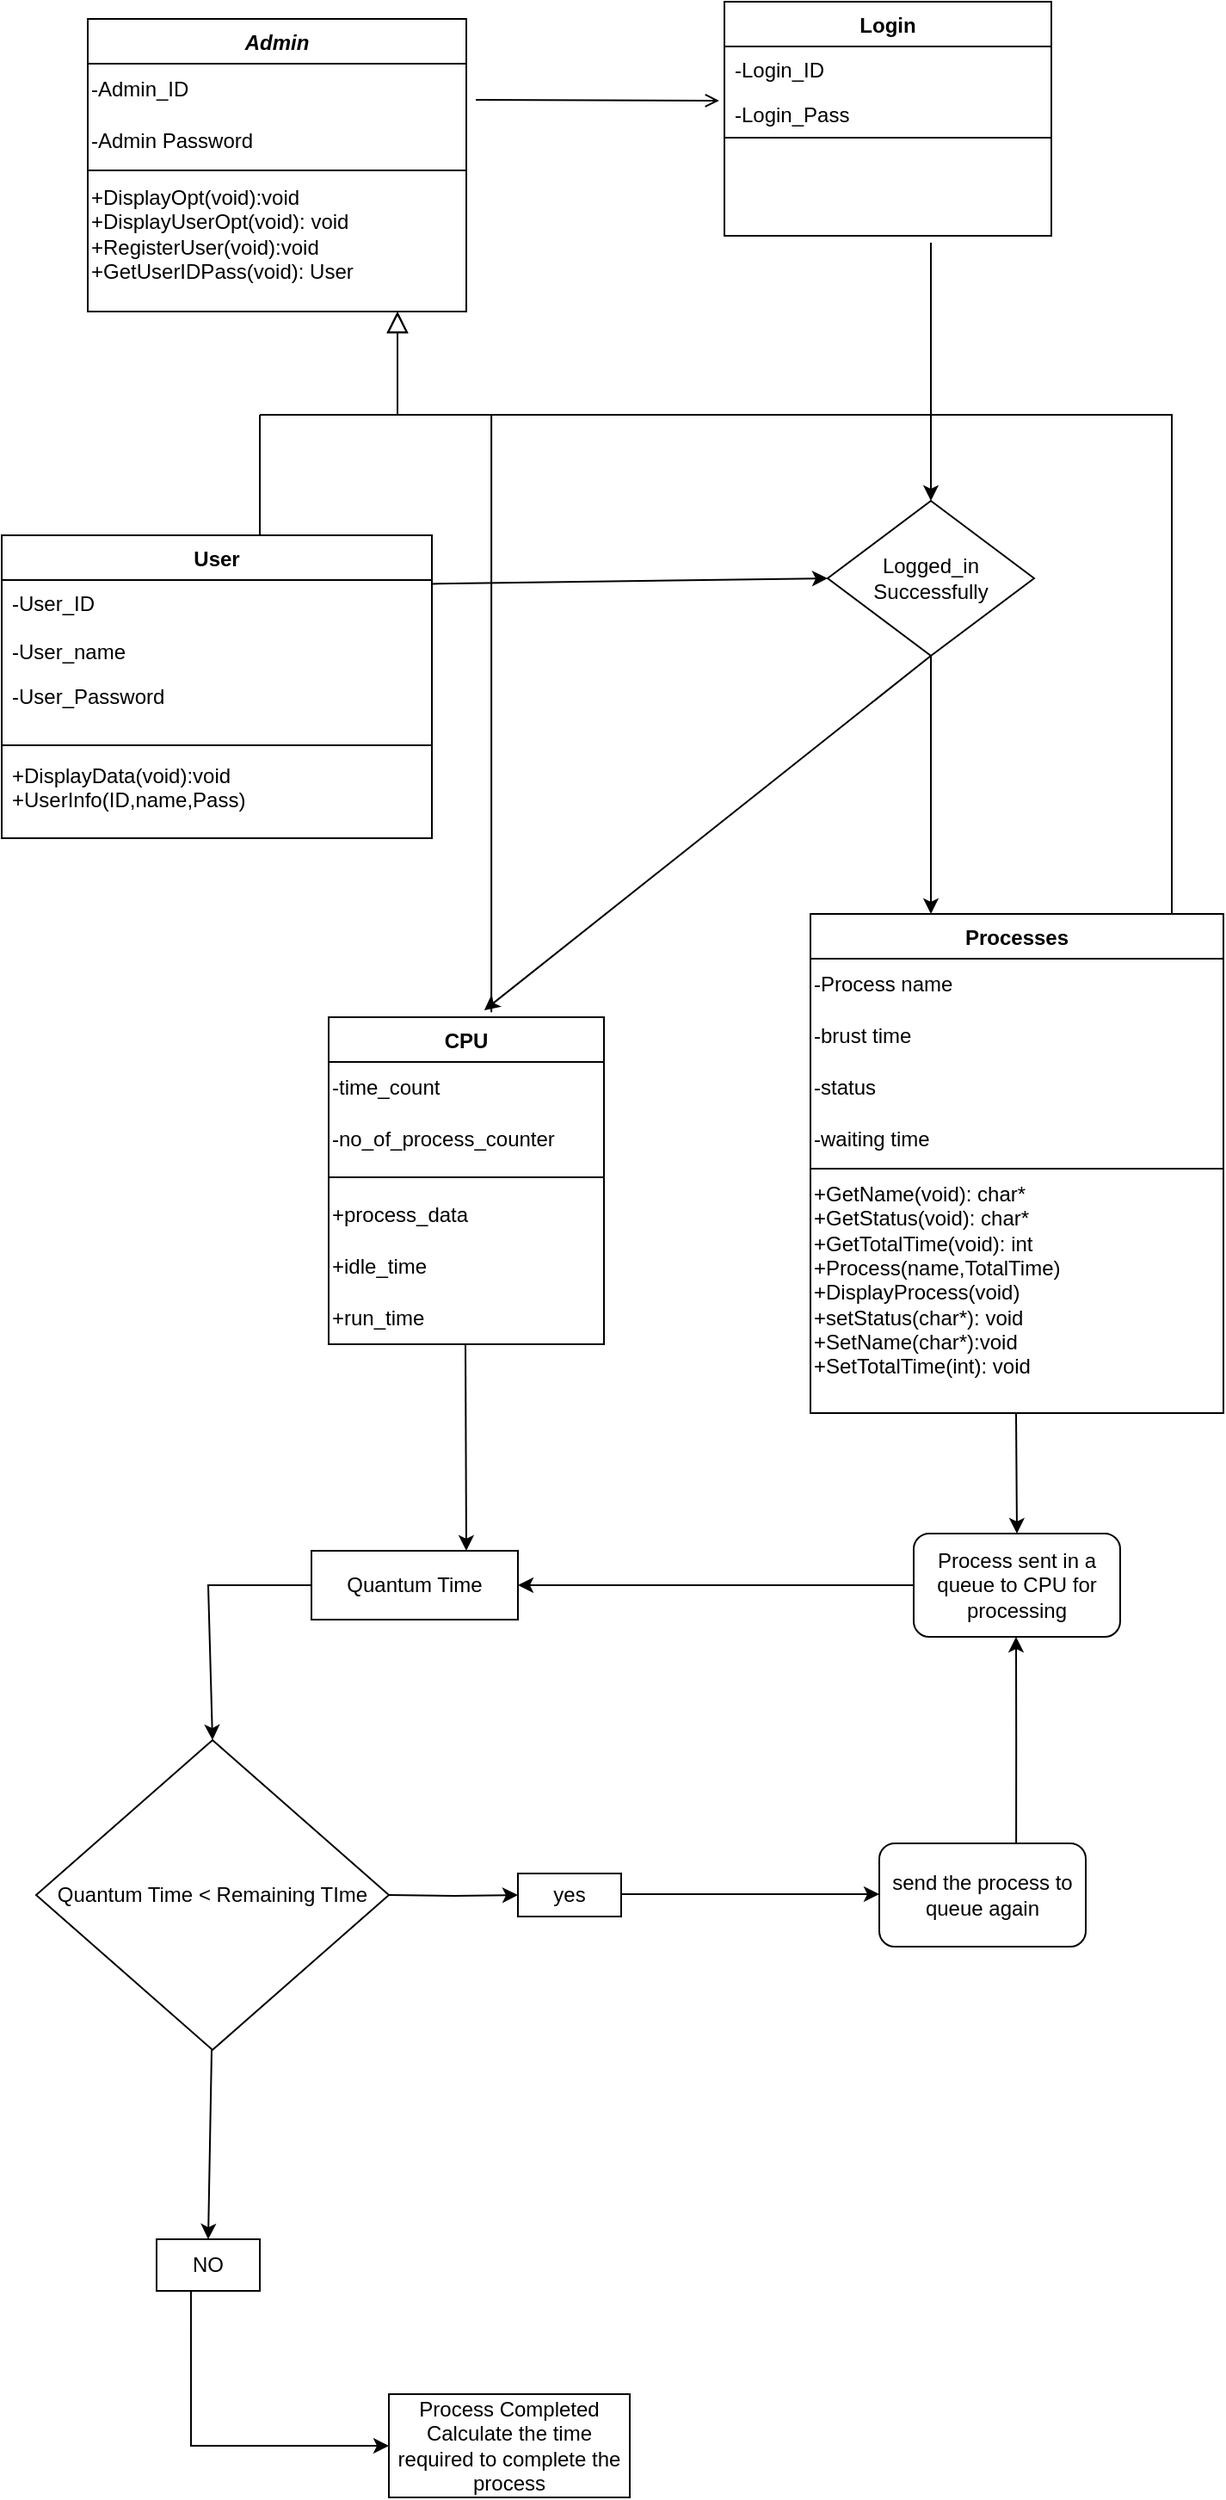 <mxfile version="21.0.8" type="github">
  <diagram id="C5RBs43oDa-KdzZeNtuy" name="Page-1">
    <mxGraphModel dx="1859" dy="521" grid="1" gridSize="10" guides="1" tooltips="1" connect="1" arrows="1" fold="1" page="1" pageScale="1" pageWidth="827" pageHeight="1169" math="0" shadow="0">
      <root>
        <mxCell id="WIyWlLk6GJQsqaUBKTNV-0" />
        <mxCell id="WIyWlLk6GJQsqaUBKTNV-1" parent="WIyWlLk6GJQsqaUBKTNV-0" />
        <mxCell id="Igj7OVEsLIfScrTEi8FJ-0" value="Admin" style="swimlane;fontStyle=3;align=center;verticalAlign=top;childLayout=stackLayout;horizontal=1;startSize=26;horizontalStack=0;resizeParent=1;resizeLast=0;collapsible=1;marginBottom=0;rounded=0;shadow=0;strokeWidth=1;" parent="WIyWlLk6GJQsqaUBKTNV-1" vertex="1">
          <mxGeometry x="20" y="30" width="220" height="170" as="geometry">
            <mxRectangle x="220" y="120" width="160" height="26" as="alternateBounds" />
          </mxGeometry>
        </mxCell>
        <mxCell id="Igj7OVEsLIfScrTEi8FJ-1" value="-Admin_ID" style="text;html=1;align=left;verticalAlign=middle;resizable=0;points=[];autosize=1;strokeColor=none;fillColor=none;fontStyle=0" parent="Igj7OVEsLIfScrTEi8FJ-0" vertex="1">
          <mxGeometry y="26" width="220" height="30" as="geometry" />
        </mxCell>
        <mxCell id="Igj7OVEsLIfScrTEi8FJ-2" value="-Admin Password" style="text;html=1;align=left;verticalAlign=middle;resizable=0;points=[];autosize=1;strokeColor=none;fillColor=none;" parent="Igj7OVEsLIfScrTEi8FJ-0" vertex="1">
          <mxGeometry y="56" width="220" height="30" as="geometry" />
        </mxCell>
        <mxCell id="Igj7OVEsLIfScrTEi8FJ-3" value="" style="line;html=1;strokeWidth=1;align=left;verticalAlign=middle;spacingTop=-1;spacingLeft=3;spacingRight=3;rotatable=0;labelPosition=right;points=[];portConstraint=eastwest;" parent="Igj7OVEsLIfScrTEi8FJ-0" vertex="1">
          <mxGeometry y="86" width="220" as="geometry" />
        </mxCell>
        <mxCell id="Igj7OVEsLIfScrTEi8FJ-4" value="" style="line;html=1;strokeWidth=1;align=left;verticalAlign=middle;spacingTop=-1;spacingLeft=3;spacingRight=3;rotatable=0;labelPosition=right;points=[];portConstraint=eastwest;" parent="Igj7OVEsLIfScrTEi8FJ-0" vertex="1">
          <mxGeometry y="86" width="220" height="4" as="geometry" />
        </mxCell>
        <mxCell id="Igj7OVEsLIfScrTEi8FJ-42" value="+DisplayOpt(void):void&lt;br&gt;+DisplayUserOpt(void): void&lt;br&gt;+RegisterUser(void):void&lt;br&gt;+GetUserIDPass(void): User" style="text;html=1;align=left;verticalAlign=middle;resizable=0;points=[];autosize=1;strokeColor=none;fillColor=none;" parent="Igj7OVEsLIfScrTEi8FJ-0" vertex="1">
          <mxGeometry y="90" width="220" height="70" as="geometry" />
        </mxCell>
        <mxCell id="Igj7OVEsLIfScrTEi8FJ-5" value="Login" style="swimlane;fontStyle=1;align=center;verticalAlign=top;childLayout=stackLayout;horizontal=1;startSize=26;horizontalStack=0;resizeParent=1;resizeLast=0;collapsible=1;marginBottom=0;rounded=0;shadow=0;strokeWidth=1;" parent="WIyWlLk6GJQsqaUBKTNV-1" vertex="1">
          <mxGeometry x="390" y="20" width="190" height="136" as="geometry">
            <mxRectangle x="550" y="140" width="160" height="26" as="alternateBounds" />
          </mxGeometry>
        </mxCell>
        <mxCell id="Igj7OVEsLIfScrTEi8FJ-6" value="-Login_ID" style="text;align=left;verticalAlign=top;spacingLeft=4;spacingRight=4;overflow=hidden;rotatable=0;points=[[0,0.5],[1,0.5]];portConstraint=eastwest;" parent="Igj7OVEsLIfScrTEi8FJ-5" vertex="1">
          <mxGeometry y="26" width="190" height="26" as="geometry" />
        </mxCell>
        <mxCell id="Igj7OVEsLIfScrTEi8FJ-7" value="-Login_Pass" style="text;align=left;verticalAlign=top;spacingLeft=4;spacingRight=4;overflow=hidden;rotatable=0;points=[[0,0.5],[1,0.5]];portConstraint=eastwest;" parent="Igj7OVEsLIfScrTEi8FJ-5" vertex="1">
          <mxGeometry y="52" width="190" height="26" as="geometry" />
        </mxCell>
        <mxCell id="Igj7OVEsLIfScrTEi8FJ-8" value="" style="line;html=1;strokeWidth=1;align=left;verticalAlign=middle;spacingTop=-1;spacingLeft=3;spacingRight=3;rotatable=0;labelPosition=right;points=[];portConstraint=eastwest;" parent="Igj7OVEsLIfScrTEi8FJ-5" vertex="1">
          <mxGeometry y="78" width="190" height="2" as="geometry" />
        </mxCell>
        <mxCell id="Igj7OVEsLIfScrTEi8FJ-13" value="CPU" style="swimlane;fontStyle=1;align=center;verticalAlign=top;childLayout=stackLayout;horizontal=1;startSize=26;horizontalStack=0;resizeParent=1;resizeLast=0;collapsible=1;marginBottom=0;rounded=0;shadow=0;strokeWidth=1;" parent="WIyWlLk6GJQsqaUBKTNV-1" vertex="1">
          <mxGeometry x="160" y="610" width="160" height="190" as="geometry">
            <mxRectangle x="340" y="380" width="170" height="26" as="alternateBounds" />
          </mxGeometry>
        </mxCell>
        <mxCell id="Igj7OVEsLIfScrTEi8FJ-14" value="-time_count" style="text;html=1;align=left;verticalAlign=middle;resizable=0;points=[];autosize=1;strokeColor=none;fillColor=none;" parent="Igj7OVEsLIfScrTEi8FJ-13" vertex="1">
          <mxGeometry y="26" width="160" height="30" as="geometry" />
        </mxCell>
        <mxCell id="Igj7OVEsLIfScrTEi8FJ-15" value="-no_of_process_counter" style="text;html=1;align=left;verticalAlign=middle;resizable=0;points=[];autosize=1;strokeColor=none;fillColor=none;" parent="Igj7OVEsLIfScrTEi8FJ-13" vertex="1">
          <mxGeometry y="56" width="160" height="30" as="geometry" />
        </mxCell>
        <mxCell id="Igj7OVEsLIfScrTEi8FJ-16" value="" style="line;html=1;strokeWidth=1;align=left;verticalAlign=middle;spacingTop=-1;spacingLeft=3;spacingRight=3;rotatable=0;labelPosition=right;points=[];portConstraint=eastwest;" parent="Igj7OVEsLIfScrTEi8FJ-13" vertex="1">
          <mxGeometry y="86" width="160" height="14" as="geometry" />
        </mxCell>
        <mxCell id="Igj7OVEsLIfScrTEi8FJ-17" value="+process_data" style="text;html=1;align=left;verticalAlign=middle;resizable=0;points=[];autosize=1;strokeColor=none;fillColor=none;" parent="Igj7OVEsLIfScrTEi8FJ-13" vertex="1">
          <mxGeometry y="100" width="160" height="30" as="geometry" />
        </mxCell>
        <mxCell id="Igj7OVEsLIfScrTEi8FJ-18" value="+idle_time" style="text;html=1;align=left;verticalAlign=middle;resizable=0;points=[];autosize=1;strokeColor=none;fillColor=none;" parent="Igj7OVEsLIfScrTEi8FJ-13" vertex="1">
          <mxGeometry y="130" width="160" height="30" as="geometry" />
        </mxCell>
        <mxCell id="Igj7OVEsLIfScrTEi8FJ-19" value="+run_time" style="text;html=1;align=left;verticalAlign=middle;resizable=0;points=[];autosize=1;strokeColor=none;fillColor=none;" parent="Igj7OVEsLIfScrTEi8FJ-13" vertex="1">
          <mxGeometry y="160" width="160" height="30" as="geometry" />
        </mxCell>
        <mxCell id="Igj7OVEsLIfScrTEi8FJ-21" value="" style="endArrow=open;shadow=0;strokeWidth=1;rounded=0;endFill=1;edgeStyle=elbowEdgeStyle;elbow=vertical;exitX=1.025;exitY=0.7;exitDx=0;exitDy=0;exitPerimeter=0;entryX=-0.016;entryY=0.231;entryDx=0;entryDy=0;entryPerimeter=0;" parent="WIyWlLk6GJQsqaUBKTNV-1" source="Igj7OVEsLIfScrTEi8FJ-1" target="Igj7OVEsLIfScrTEi8FJ-7" edge="1">
          <mxGeometry x="0.5" y="41" relative="1" as="geometry">
            <mxPoint x="210" y="239.5" as="sourcePoint" />
            <mxPoint x="360" y="137" as="targetPoint" />
            <mxPoint x="-40" y="32" as="offset" />
          </mxGeometry>
        </mxCell>
        <mxCell id="Igj7OVEsLIfScrTEi8FJ-25" value="" style="endArrow=classic;html=1;rounded=0;entryX=0;entryY=0.5;entryDx=0;entryDy=0;exitX=1;exitY=0.041;exitDx=0;exitDy=0;exitPerimeter=0;" parent="WIyWlLk6GJQsqaUBKTNV-1" edge="1" target="N6Us7W8MqSbEPLUjxOgX-6" source="Igj7OVEsLIfScrTEi8FJ-10">
          <mxGeometry width="50" height="50" relative="1" as="geometry">
            <mxPoint x="250" y="446" as="sourcePoint" />
            <mxPoint x="470" y="450" as="targetPoint" />
          </mxGeometry>
        </mxCell>
        <mxCell id="Igj7OVEsLIfScrTEi8FJ-27" value="Processes" style="swimlane;fontStyle=1;align=center;verticalAlign=top;childLayout=stackLayout;horizontal=1;startSize=26;horizontalStack=0;resizeParent=1;resizeLast=0;collapsible=1;marginBottom=0;rounded=0;shadow=0;strokeWidth=1;" parent="WIyWlLk6GJQsqaUBKTNV-1" vertex="1">
          <mxGeometry x="440" y="550" width="240" height="290" as="geometry">
            <mxRectangle x="340" y="380" width="170" height="26" as="alternateBounds" />
          </mxGeometry>
        </mxCell>
        <mxCell id="Igj7OVEsLIfScrTEi8FJ-28" value="-Process name" style="text;html=1;align=left;verticalAlign=middle;resizable=0;points=[];autosize=1;strokeColor=none;fillColor=none;" parent="Igj7OVEsLIfScrTEi8FJ-27" vertex="1">
          <mxGeometry y="26" width="240" height="30" as="geometry" />
        </mxCell>
        <mxCell id="Igj7OVEsLIfScrTEi8FJ-29" value="-brust time" style="text;html=1;align=left;verticalAlign=middle;resizable=0;points=[];autosize=1;strokeColor=none;fillColor=none;" parent="Igj7OVEsLIfScrTEi8FJ-27" vertex="1">
          <mxGeometry y="56" width="240" height="30" as="geometry" />
        </mxCell>
        <mxCell id="Igj7OVEsLIfScrTEi8FJ-30" value="-status" style="text;html=1;align=left;verticalAlign=middle;resizable=0;points=[];autosize=1;strokeColor=none;fillColor=none;" parent="Igj7OVEsLIfScrTEi8FJ-27" vertex="1">
          <mxGeometry y="86" width="240" height="30" as="geometry" />
        </mxCell>
        <mxCell id="Igj7OVEsLIfScrTEi8FJ-31" value="-waiting time" style="text;html=1;align=left;verticalAlign=middle;resizable=0;points=[];autosize=1;strokeColor=none;fillColor=none;" parent="Igj7OVEsLIfScrTEi8FJ-27" vertex="1">
          <mxGeometry y="116" width="240" height="30" as="geometry" />
        </mxCell>
        <mxCell id="Igj7OVEsLIfScrTEi8FJ-32" value="" style="line;html=1;strokeWidth=1;align=left;verticalAlign=middle;spacingTop=-1;spacingLeft=3;spacingRight=3;rotatable=0;labelPosition=right;points=[];portConstraint=eastwest;" parent="Igj7OVEsLIfScrTEi8FJ-27" vertex="1">
          <mxGeometry y="146" width="240" height="4" as="geometry" />
        </mxCell>
        <mxCell id="Igj7OVEsLIfScrTEi8FJ-44" value="+GetName(void): char*&lt;br style=&quot;border-color: var(--border-color); padding: 0px; margin: 0px;&quot;&gt;+GetStatus(void): char*&lt;br style=&quot;border-color: var(--border-color); padding: 0px; margin: 0px;&quot;&gt;+GetTotalTime(void): int&lt;br style=&quot;border-color: var(--border-color); padding: 0px; margin: 0px;&quot;&gt;+Process(name,TotalTime)&lt;br style=&quot;border-color: var(--border-color); padding: 0px; margin: 0px;&quot;&gt;+DisplayProcess(void)&lt;br style=&quot;border-color: var(--border-color); padding: 0px; margin: 0px;&quot;&gt;+setStatus(char*): void&lt;br style=&quot;border-color: var(--border-color); padding: 0px; margin: 0px;&quot;&gt;+SetName(char*):void&lt;br style=&quot;border-color: var(--border-color); padding: 0px; margin: 0px;&quot;&gt;+SetTotalTime(int): void&lt;div style=&quot;border-color: var(--border-color); padding: 0px; margin: 0px;&quot;&gt;&lt;br style=&quot;border-color: var(--border-color); padding: 0px; margin: 0px;&quot;&gt;&lt;/div&gt;" style="text;html=1;align=left;verticalAlign=middle;resizable=0;points=[];autosize=1;strokeColor=none;fillColor=none;" parent="Igj7OVEsLIfScrTEi8FJ-27" vertex="1">
          <mxGeometry y="150" width="240" height="140" as="geometry" />
        </mxCell>
        <mxCell id="Igj7OVEsLIfScrTEi8FJ-33" value="" style="endArrow=classic;html=1;rounded=0;exitX=0.5;exitY=1;exitDx=0;exitDy=0;" parent="WIyWlLk6GJQsqaUBKTNV-1" source="N6Us7W8MqSbEPLUjxOgX-6" edge="1">
          <mxGeometry width="50" height="50" relative="1" as="geometry">
            <mxPoint x="491" y="495" as="sourcePoint" />
            <mxPoint x="510" y="550" as="targetPoint" />
            <Array as="points">
              <mxPoint x="510" y="550" />
            </Array>
          </mxGeometry>
        </mxCell>
        <mxCell id="Igj7OVEsLIfScrTEi8FJ-45" value="" style="endArrow=none;html=1;rounded=0;" parent="WIyWlLk6GJQsqaUBKTNV-1" edge="1">
          <mxGeometry width="50" height="50" relative="1" as="geometry">
            <mxPoint x="120" y="260" as="sourcePoint" />
            <mxPoint x="120" y="330" as="targetPoint" />
          </mxGeometry>
        </mxCell>
        <mxCell id="Igj7OVEsLIfScrTEi8FJ-47" value="" style="endArrow=none;html=1;rounded=0;" parent="WIyWlLk6GJQsqaUBKTNV-1" edge="1">
          <mxGeometry width="50" height="50" relative="1" as="geometry">
            <mxPoint x="650" y="550" as="sourcePoint" />
            <mxPoint x="650" y="320" as="targetPoint" />
            <Array as="points">
              <mxPoint x="650" y="550" />
              <mxPoint x="650" y="380" />
            </Array>
          </mxGeometry>
        </mxCell>
        <mxCell id="N6Us7W8MqSbEPLUjxOgX-11" style="edgeStyle=orthogonalEdgeStyle;rounded=0;orthogonalLoop=1;jettySize=auto;html=1;" edge="1" parent="WIyWlLk6GJQsqaUBKTNV-1">
          <mxGeometry relative="1" as="geometry">
            <mxPoint x="170" y="940" as="targetPoint" />
            <mxPoint x="170" y="940" as="sourcePoint" />
          </mxGeometry>
        </mxCell>
        <mxCell id="N6Us7W8MqSbEPLUjxOgX-0" value="Quantum Time" style="rounded=0;whiteSpace=wrap;html=1;" vertex="1" parent="WIyWlLk6GJQsqaUBKTNV-1">
          <mxGeometry x="150" y="920" width="120" height="40" as="geometry" />
        </mxCell>
        <mxCell id="N6Us7W8MqSbEPLUjxOgX-4" value="" style="endArrow=classic;html=1;rounded=0;entryX=0.75;entryY=0;entryDx=0;entryDy=0;" edge="1" parent="WIyWlLk6GJQsqaUBKTNV-1" target="N6Us7W8MqSbEPLUjxOgX-0">
          <mxGeometry width="50" height="50" relative="1" as="geometry">
            <mxPoint x="239.5" y="800" as="sourcePoint" />
            <mxPoint x="239.5" y="890" as="targetPoint" />
          </mxGeometry>
        </mxCell>
        <mxCell id="N6Us7W8MqSbEPLUjxOgX-6" value="Logged_in&lt;br&gt;Successfully" style="rhombus;whiteSpace=wrap;html=1;" vertex="1" parent="WIyWlLk6GJQsqaUBKTNV-1">
          <mxGeometry x="450" y="310" width="120" height="90" as="geometry" />
        </mxCell>
        <mxCell id="N6Us7W8MqSbEPLUjxOgX-7" value="" style="endArrow=classic;html=1;rounded=0;exitX=0.5;exitY=1;exitDx=0;exitDy=0;entryX=0.565;entryY=-0.021;entryDx=0;entryDy=0;entryPerimeter=0;" edge="1" parent="WIyWlLk6GJQsqaUBKTNV-1" source="N6Us7W8MqSbEPLUjxOgX-6" target="Igj7OVEsLIfScrTEi8FJ-13">
          <mxGeometry width="50" height="50" relative="1" as="geometry">
            <mxPoint x="360" y="540" as="sourcePoint" />
            <mxPoint x="260" y="630" as="targetPoint" />
            <Array as="points" />
          </mxGeometry>
        </mxCell>
        <mxCell id="N6Us7W8MqSbEPLUjxOgX-8" value="Process sent in a queue to CPU for processing" style="rounded=1;whiteSpace=wrap;html=1;" vertex="1" parent="WIyWlLk6GJQsqaUBKTNV-1">
          <mxGeometry x="500" y="910" width="120" height="60" as="geometry" />
        </mxCell>
        <mxCell id="Igj7OVEsLIfScrTEi8FJ-9" value="User" style="swimlane;fontStyle=1;align=center;verticalAlign=top;childLayout=stackLayout;horizontal=1;startSize=26;horizontalStack=0;resizeParent=1;resizeLast=0;collapsible=1;marginBottom=0;rounded=0;shadow=0;strokeWidth=1;" parent="WIyWlLk6GJQsqaUBKTNV-1" vertex="1">
          <mxGeometry x="-30" y="330" width="250" height="176" as="geometry">
            <mxRectangle x="130" y="380" width="160" height="26" as="alternateBounds" />
          </mxGeometry>
        </mxCell>
        <mxCell id="Igj7OVEsLIfScrTEi8FJ-10" value="-User_ID&#xa;&#xa;-User_name" style="text;align=left;verticalAlign=top;spacingLeft=4;spacingRight=4;overflow=hidden;rotatable=0;points=[[0,0.5],[1,0.5]];portConstraint=eastwest;" parent="Igj7OVEsLIfScrTEi8FJ-9" vertex="1">
          <mxGeometry y="26" width="250" height="54" as="geometry" />
        </mxCell>
        <mxCell id="Igj7OVEsLIfScrTEi8FJ-11" value="-User_Password" style="text;align=left;verticalAlign=top;spacingLeft=4;spacingRight=4;overflow=hidden;rotatable=0;points=[[0,0.5],[1,0.5]];portConstraint=eastwest;rounded=0;shadow=0;html=0;" parent="Igj7OVEsLIfScrTEi8FJ-9" vertex="1">
          <mxGeometry y="80" width="250" height="38" as="geometry" />
        </mxCell>
        <mxCell id="Igj7OVEsLIfScrTEi8FJ-12" value="" style="line;html=1;strokeWidth=1;align=left;verticalAlign=middle;spacingTop=-1;spacingLeft=3;spacingRight=3;rotatable=0;labelPosition=right;points=[];portConstraint=eastwest;" parent="Igj7OVEsLIfScrTEi8FJ-9" vertex="1">
          <mxGeometry y="118" width="250" height="8" as="geometry" />
        </mxCell>
        <mxCell id="Igj7OVEsLIfScrTEi8FJ-38" value="+DisplayData(void):void&#xa;+UserInfo(ID,name,Pass)" style="text;align=left;verticalAlign=top;spacingLeft=4;spacingRight=4;overflow=hidden;rotatable=0;points=[[0,0.5],[1,0.5]];portConstraint=eastwest;" parent="Igj7OVEsLIfScrTEi8FJ-9" vertex="1">
          <mxGeometry y="126" width="250" height="50" as="geometry" />
        </mxCell>
        <mxCell id="N6Us7W8MqSbEPLUjxOgX-10" value="" style="endArrow=classic;html=1;rounded=0;" edge="1" parent="WIyWlLk6GJQsqaUBKTNV-1">
          <mxGeometry width="50" height="50" relative="1" as="geometry">
            <mxPoint x="559.5" y="840" as="sourcePoint" />
            <mxPoint x="560" y="910" as="targetPoint" />
          </mxGeometry>
        </mxCell>
        <mxCell id="N6Us7W8MqSbEPLUjxOgX-13" value="" style="endArrow=classic;html=1;rounded=0;exitX=0;exitY=0.5;exitDx=0;exitDy=0;entryX=1;entryY=0.5;entryDx=0;entryDy=0;" edge="1" parent="WIyWlLk6GJQsqaUBKTNV-1" source="N6Us7W8MqSbEPLUjxOgX-8" target="N6Us7W8MqSbEPLUjxOgX-0">
          <mxGeometry width="50" height="50" relative="1" as="geometry">
            <mxPoint x="500" y="950" as="sourcePoint" />
            <mxPoint x="320" y="950" as="targetPoint" />
            <Array as="points">
              <mxPoint x="490" y="940" />
              <mxPoint x="410" y="940" />
            </Array>
          </mxGeometry>
        </mxCell>
        <mxCell id="N6Us7W8MqSbEPLUjxOgX-14" value="Quantum Time &amp;lt; Remaining TIme" style="rhombus;whiteSpace=wrap;html=1;" vertex="1" parent="WIyWlLk6GJQsqaUBKTNV-1">
          <mxGeometry x="-10" y="1030" width="205" height="180" as="geometry" />
        </mxCell>
        <mxCell id="N6Us7W8MqSbEPLUjxOgX-15" value="" style="endArrow=classic;html=1;rounded=0;exitX=0;exitY=0.5;exitDx=0;exitDy=0;entryX=0.5;entryY=0;entryDx=0;entryDy=0;" edge="1" parent="WIyWlLk6GJQsqaUBKTNV-1" source="N6Us7W8MqSbEPLUjxOgX-0" target="N6Us7W8MqSbEPLUjxOgX-14">
          <mxGeometry width="50" height="50" relative="1" as="geometry">
            <mxPoint x="150" y="910" as="sourcePoint" />
            <mxPoint x="10" y="950" as="targetPoint" />
            <Array as="points">
              <mxPoint x="90" y="940" />
            </Array>
          </mxGeometry>
        </mxCell>
        <mxCell id="N6Us7W8MqSbEPLUjxOgX-17" value="" style="endArrow=block;endSize=10;endFill=0;shadow=0;strokeWidth=1;rounded=0;edgeStyle=elbowEdgeStyle;elbow=vertical;" edge="1" parent="WIyWlLk6GJQsqaUBKTNV-1">
          <mxGeometry width="160" relative="1" as="geometry">
            <mxPoint x="650" y="522" as="sourcePoint" />
            <mxPoint x="200" y="200" as="targetPoint" />
            <Array as="points">
              <mxPoint x="460" y="260" />
              <mxPoint x="380" y="270" />
            </Array>
          </mxGeometry>
        </mxCell>
        <mxCell id="N6Us7W8MqSbEPLUjxOgX-18" value="" style="line;strokeWidth=1;fillColor=none;align=left;verticalAlign=middle;spacingTop=-1;spacingLeft=3;spacingRight=3;rotatable=0;labelPosition=right;points=[];portConstraint=eastwest;strokeColor=inherit;" vertex="1" parent="WIyWlLk6GJQsqaUBKTNV-1">
          <mxGeometry x="120" y="230" width="80" height="60" as="geometry" />
        </mxCell>
        <mxCell id="N6Us7W8MqSbEPLUjxOgX-19" value="" style="edgeStyle=orthogonalEdgeStyle;rounded=0;orthogonalLoop=1;jettySize=auto;html=1;" edge="1" parent="WIyWlLk6GJQsqaUBKTNV-1">
          <mxGeometry relative="1" as="geometry">
            <mxPoint x="510" y="160" as="sourcePoint" />
            <mxPoint x="510" y="310" as="targetPoint" />
            <Array as="points">
              <mxPoint x="510" y="180" />
            </Array>
          </mxGeometry>
        </mxCell>
        <mxCell id="N6Us7W8MqSbEPLUjxOgX-20" value="yes" style="rounded=0;whiteSpace=wrap;html=1;" vertex="1" parent="WIyWlLk6GJQsqaUBKTNV-1">
          <mxGeometry x="270" y="1107.5" width="60" height="25" as="geometry" />
        </mxCell>
        <mxCell id="N6Us7W8MqSbEPLUjxOgX-21" style="edgeStyle=orthogonalEdgeStyle;rounded=0;orthogonalLoop=1;jettySize=auto;html=1;exitX=1;exitY=0.5;exitDx=0;exitDy=0;entryX=0;entryY=0.5;entryDx=0;entryDy=0;" edge="1" parent="WIyWlLk6GJQsqaUBKTNV-1" target="N6Us7W8MqSbEPLUjxOgX-20">
          <mxGeometry relative="1" as="geometry">
            <mxPoint x="195" y="1120" as="sourcePoint" />
            <mxPoint x="262" y="1120" as="targetPoint" />
          </mxGeometry>
        </mxCell>
        <mxCell id="N6Us7W8MqSbEPLUjxOgX-22" value="send the process to queue again" style="rounded=1;whiteSpace=wrap;html=1;" vertex="1" parent="WIyWlLk6GJQsqaUBKTNV-1">
          <mxGeometry x="480" y="1090" width="120" height="60" as="geometry" />
        </mxCell>
        <mxCell id="N6Us7W8MqSbEPLUjxOgX-23" style="edgeStyle=orthogonalEdgeStyle;rounded=0;orthogonalLoop=1;jettySize=auto;html=1;exitX=1;exitY=0.5;exitDx=0;exitDy=0;entryX=0;entryY=0.5;entryDx=0;entryDy=0;" edge="1" parent="WIyWlLk6GJQsqaUBKTNV-1">
          <mxGeometry relative="1" as="geometry">
            <mxPoint x="330" y="1119.5" as="sourcePoint" />
            <mxPoint x="480" y="1119.5" as="targetPoint" />
          </mxGeometry>
        </mxCell>
        <mxCell id="N6Us7W8MqSbEPLUjxOgX-25" value="" style="edgeStyle=orthogonalEdgeStyle;rounded=0;orthogonalLoop=1;jettySize=auto;html=1;exitX=0.663;exitY=0;exitDx=0;exitDy=0;exitPerimeter=0;" edge="1" parent="WIyWlLk6GJQsqaUBKTNV-1" source="N6Us7W8MqSbEPLUjxOgX-22">
          <mxGeometry relative="1" as="geometry">
            <mxPoint x="559.5" y="1040" as="sourcePoint" />
            <mxPoint x="559.5" y="970" as="targetPoint" />
          </mxGeometry>
        </mxCell>
        <mxCell id="N6Us7W8MqSbEPLUjxOgX-26" value="Process Completed&lt;br&gt;Calculate the time required to complete the process" style="rounded=0;whiteSpace=wrap;html=1;" vertex="1" parent="WIyWlLk6GJQsqaUBKTNV-1">
          <mxGeometry x="195" y="1410" width="140" height="60" as="geometry" />
        </mxCell>
        <mxCell id="N6Us7W8MqSbEPLUjxOgX-27" value="NO" style="rounded=0;whiteSpace=wrap;html=1;" vertex="1" parent="WIyWlLk6GJQsqaUBKTNV-1">
          <mxGeometry x="60" y="1320" width="60" height="30" as="geometry" />
        </mxCell>
        <mxCell id="N6Us7W8MqSbEPLUjxOgX-28" value="" style="endArrow=classic;html=1;rounded=0;exitX=0.5;exitY=1;exitDx=0;exitDy=0;entryX=0.5;entryY=0;entryDx=0;entryDy=0;" edge="1" parent="WIyWlLk6GJQsqaUBKTNV-1" target="N6Us7W8MqSbEPLUjxOgX-27">
          <mxGeometry width="50" height="50" relative="1" as="geometry">
            <mxPoint x="92" y="1210" as="sourcePoint" />
            <mxPoint x="92" y="1250" as="targetPoint" />
          </mxGeometry>
        </mxCell>
        <mxCell id="N6Us7W8MqSbEPLUjxOgX-29" value="" style="endArrow=classic;html=1;rounded=0;entryX=0;entryY=0.5;entryDx=0;entryDy=0;exitX=0.333;exitY=1;exitDx=0;exitDy=0;exitPerimeter=0;" edge="1" parent="WIyWlLk6GJQsqaUBKTNV-1" source="N6Us7W8MqSbEPLUjxOgX-27">
          <mxGeometry width="50" height="50" relative="1" as="geometry">
            <mxPoint x="80" y="1360" as="sourcePoint" />
            <mxPoint x="195" y="1440" as="targetPoint" />
            <Array as="points">
              <mxPoint x="80" y="1440" />
            </Array>
          </mxGeometry>
        </mxCell>
        <mxCell id="N6Us7W8MqSbEPLUjxOgX-30" value="" style="endArrow=block;endSize=10;endFill=0;shadow=0;strokeWidth=1;rounded=0;edgeStyle=elbowEdgeStyle;elbow=vertical;exitX=0.591;exitY=-0.015;exitDx=0;exitDy=0;entryX=0.5;entryY=1;entryDx=0;entryDy=0;exitPerimeter=0;" edge="1" parent="WIyWlLk6GJQsqaUBKTNV-1" source="Igj7OVEsLIfScrTEi8FJ-13">
          <mxGeometry width="160" relative="1" as="geometry">
            <mxPoint x="320" y="532" as="sourcePoint" />
            <mxPoint x="200" y="200" as="targetPoint" />
            <Array as="points">
              <mxPoint x="230" y="260" />
              <mxPoint x="270" y="270" />
            </Array>
          </mxGeometry>
        </mxCell>
      </root>
    </mxGraphModel>
  </diagram>
</mxfile>
